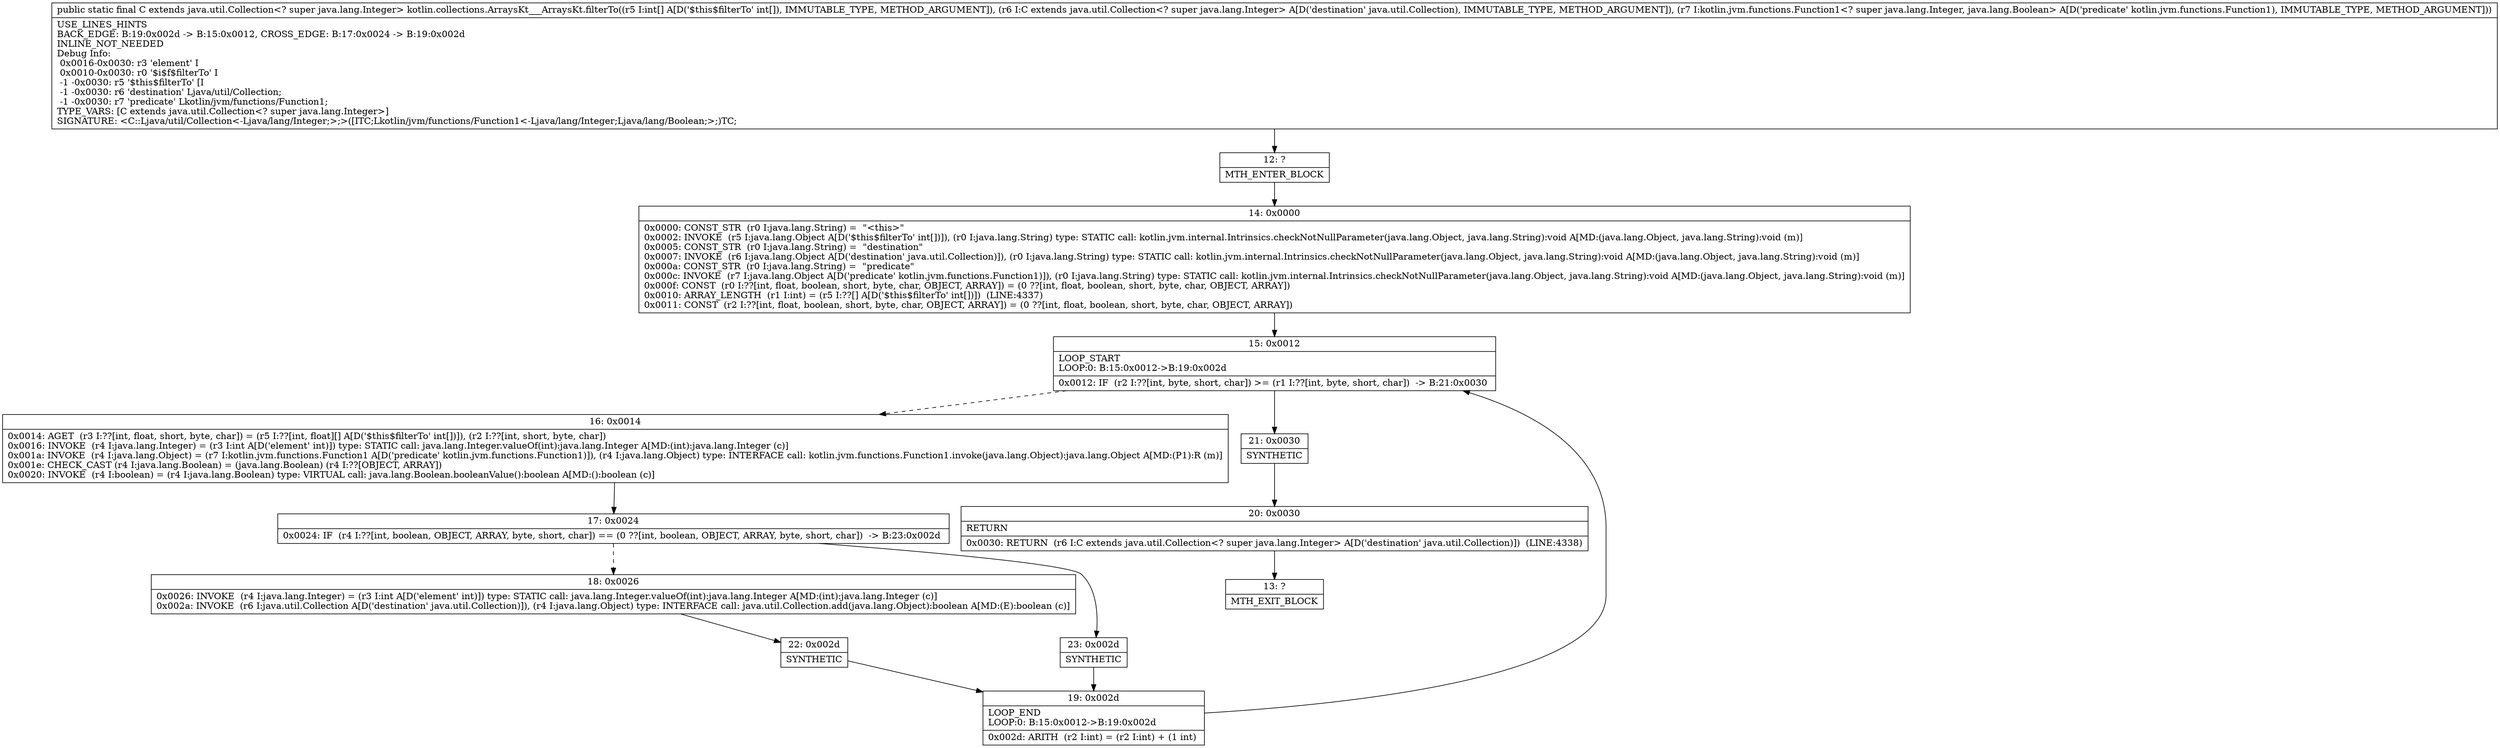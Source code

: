 digraph "CFG forkotlin.collections.ArraysKt___ArraysKt.filterTo([ILjava\/util\/Collection;Lkotlin\/jvm\/functions\/Function1;)Ljava\/util\/Collection;" {
Node_12 [shape=record,label="{12\:\ ?|MTH_ENTER_BLOCK\l}"];
Node_14 [shape=record,label="{14\:\ 0x0000|0x0000: CONST_STR  (r0 I:java.lang.String) =  \"\<this\>\" \l0x0002: INVOKE  (r5 I:java.lang.Object A[D('$this$filterTo' int[])]), (r0 I:java.lang.String) type: STATIC call: kotlin.jvm.internal.Intrinsics.checkNotNullParameter(java.lang.Object, java.lang.String):void A[MD:(java.lang.Object, java.lang.String):void (m)]\l0x0005: CONST_STR  (r0 I:java.lang.String) =  \"destination\" \l0x0007: INVOKE  (r6 I:java.lang.Object A[D('destination' java.util.Collection)]), (r0 I:java.lang.String) type: STATIC call: kotlin.jvm.internal.Intrinsics.checkNotNullParameter(java.lang.Object, java.lang.String):void A[MD:(java.lang.Object, java.lang.String):void (m)]\l0x000a: CONST_STR  (r0 I:java.lang.String) =  \"predicate\" \l0x000c: INVOKE  (r7 I:java.lang.Object A[D('predicate' kotlin.jvm.functions.Function1)]), (r0 I:java.lang.String) type: STATIC call: kotlin.jvm.internal.Intrinsics.checkNotNullParameter(java.lang.Object, java.lang.String):void A[MD:(java.lang.Object, java.lang.String):void (m)]\l0x000f: CONST  (r0 I:??[int, float, boolean, short, byte, char, OBJECT, ARRAY]) = (0 ??[int, float, boolean, short, byte, char, OBJECT, ARRAY]) \l0x0010: ARRAY_LENGTH  (r1 I:int) = (r5 I:??[] A[D('$this$filterTo' int[])])  (LINE:4337)\l0x0011: CONST  (r2 I:??[int, float, boolean, short, byte, char, OBJECT, ARRAY]) = (0 ??[int, float, boolean, short, byte, char, OBJECT, ARRAY]) \l}"];
Node_15 [shape=record,label="{15\:\ 0x0012|LOOP_START\lLOOP:0: B:15:0x0012\-\>B:19:0x002d\l|0x0012: IF  (r2 I:??[int, byte, short, char]) \>= (r1 I:??[int, byte, short, char])  \-\> B:21:0x0030 \l}"];
Node_16 [shape=record,label="{16\:\ 0x0014|0x0014: AGET  (r3 I:??[int, float, short, byte, char]) = (r5 I:??[int, float][] A[D('$this$filterTo' int[])]), (r2 I:??[int, short, byte, char]) \l0x0016: INVOKE  (r4 I:java.lang.Integer) = (r3 I:int A[D('element' int)]) type: STATIC call: java.lang.Integer.valueOf(int):java.lang.Integer A[MD:(int):java.lang.Integer (c)]\l0x001a: INVOKE  (r4 I:java.lang.Object) = (r7 I:kotlin.jvm.functions.Function1 A[D('predicate' kotlin.jvm.functions.Function1)]), (r4 I:java.lang.Object) type: INTERFACE call: kotlin.jvm.functions.Function1.invoke(java.lang.Object):java.lang.Object A[MD:(P1):R (m)]\l0x001e: CHECK_CAST (r4 I:java.lang.Boolean) = (java.lang.Boolean) (r4 I:??[OBJECT, ARRAY]) \l0x0020: INVOKE  (r4 I:boolean) = (r4 I:java.lang.Boolean) type: VIRTUAL call: java.lang.Boolean.booleanValue():boolean A[MD:():boolean (c)]\l}"];
Node_17 [shape=record,label="{17\:\ 0x0024|0x0024: IF  (r4 I:??[int, boolean, OBJECT, ARRAY, byte, short, char]) == (0 ??[int, boolean, OBJECT, ARRAY, byte, short, char])  \-\> B:23:0x002d \l}"];
Node_18 [shape=record,label="{18\:\ 0x0026|0x0026: INVOKE  (r4 I:java.lang.Integer) = (r3 I:int A[D('element' int)]) type: STATIC call: java.lang.Integer.valueOf(int):java.lang.Integer A[MD:(int):java.lang.Integer (c)]\l0x002a: INVOKE  (r6 I:java.util.Collection A[D('destination' java.util.Collection)]), (r4 I:java.lang.Object) type: INTERFACE call: java.util.Collection.add(java.lang.Object):boolean A[MD:(E):boolean (c)]\l}"];
Node_22 [shape=record,label="{22\:\ 0x002d|SYNTHETIC\l}"];
Node_19 [shape=record,label="{19\:\ 0x002d|LOOP_END\lLOOP:0: B:15:0x0012\-\>B:19:0x002d\l|0x002d: ARITH  (r2 I:int) = (r2 I:int) + (1 int) \l}"];
Node_23 [shape=record,label="{23\:\ 0x002d|SYNTHETIC\l}"];
Node_21 [shape=record,label="{21\:\ 0x0030|SYNTHETIC\l}"];
Node_20 [shape=record,label="{20\:\ 0x0030|RETURN\l|0x0030: RETURN  (r6 I:C extends java.util.Collection\<? super java.lang.Integer\> A[D('destination' java.util.Collection)])  (LINE:4338)\l}"];
Node_13 [shape=record,label="{13\:\ ?|MTH_EXIT_BLOCK\l}"];
MethodNode[shape=record,label="{public static final C extends java.util.Collection\<? super java.lang.Integer\> kotlin.collections.ArraysKt___ArraysKt.filterTo((r5 I:int[] A[D('$this$filterTo' int[]), IMMUTABLE_TYPE, METHOD_ARGUMENT]), (r6 I:C extends java.util.Collection\<? super java.lang.Integer\> A[D('destination' java.util.Collection), IMMUTABLE_TYPE, METHOD_ARGUMENT]), (r7 I:kotlin.jvm.functions.Function1\<? super java.lang.Integer, java.lang.Boolean\> A[D('predicate' kotlin.jvm.functions.Function1), IMMUTABLE_TYPE, METHOD_ARGUMENT]))  | USE_LINES_HINTS\lBACK_EDGE: B:19:0x002d \-\> B:15:0x0012, CROSS_EDGE: B:17:0x0024 \-\> B:19:0x002d\lINLINE_NOT_NEEDED\lDebug Info:\l  0x0016\-0x0030: r3 'element' I\l  0x0010\-0x0030: r0 '$i$f$filterTo' I\l  \-1 \-0x0030: r5 '$this$filterTo' [I\l  \-1 \-0x0030: r6 'destination' Ljava\/util\/Collection;\l  \-1 \-0x0030: r7 'predicate' Lkotlin\/jvm\/functions\/Function1;\lTYPE_VARS: [C extends java.util.Collection\<? super java.lang.Integer\>]\lSIGNATURE: \<C::Ljava\/util\/Collection\<\-Ljava\/lang\/Integer;\>;\>([ITC;Lkotlin\/jvm\/functions\/Function1\<\-Ljava\/lang\/Integer;Ljava\/lang\/Boolean;\>;)TC;\l}"];
MethodNode -> Node_12;Node_12 -> Node_14;
Node_14 -> Node_15;
Node_15 -> Node_16[style=dashed];
Node_15 -> Node_21;
Node_16 -> Node_17;
Node_17 -> Node_18[style=dashed];
Node_17 -> Node_23;
Node_18 -> Node_22;
Node_22 -> Node_19;
Node_19 -> Node_15;
Node_23 -> Node_19;
Node_21 -> Node_20;
Node_20 -> Node_13;
}

